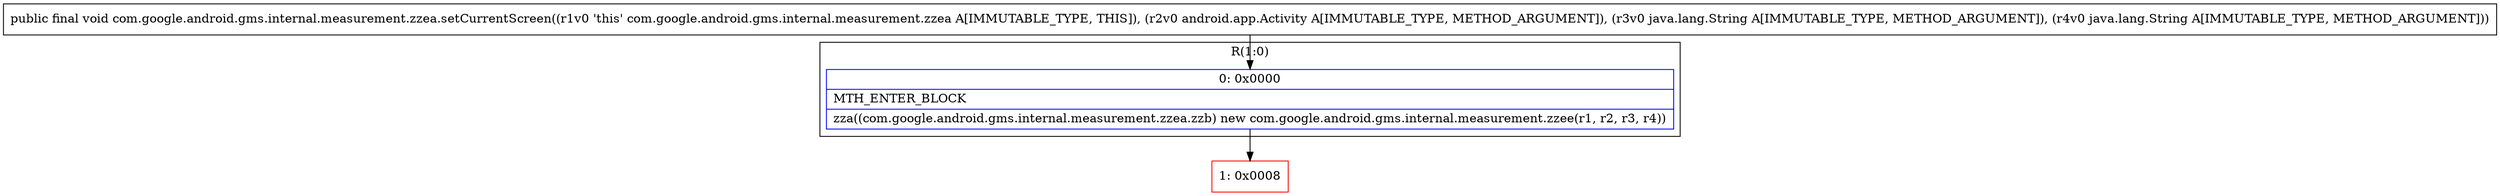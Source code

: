 digraph "CFG forcom.google.android.gms.internal.measurement.zzea.setCurrentScreen(Landroid\/app\/Activity;Ljava\/lang\/String;Ljava\/lang\/String;)V" {
subgraph cluster_Region_1753018124 {
label = "R(1:0)";
node [shape=record,color=blue];
Node_0 [shape=record,label="{0\:\ 0x0000|MTH_ENTER_BLOCK\l|zza((com.google.android.gms.internal.measurement.zzea.zzb) new com.google.android.gms.internal.measurement.zzee(r1, r2, r3, r4))\l}"];
}
Node_1 [shape=record,color=red,label="{1\:\ 0x0008}"];
MethodNode[shape=record,label="{public final void com.google.android.gms.internal.measurement.zzea.setCurrentScreen((r1v0 'this' com.google.android.gms.internal.measurement.zzea A[IMMUTABLE_TYPE, THIS]), (r2v0 android.app.Activity A[IMMUTABLE_TYPE, METHOD_ARGUMENT]), (r3v0 java.lang.String A[IMMUTABLE_TYPE, METHOD_ARGUMENT]), (r4v0 java.lang.String A[IMMUTABLE_TYPE, METHOD_ARGUMENT])) }"];
MethodNode -> Node_0;
Node_0 -> Node_1;
}

